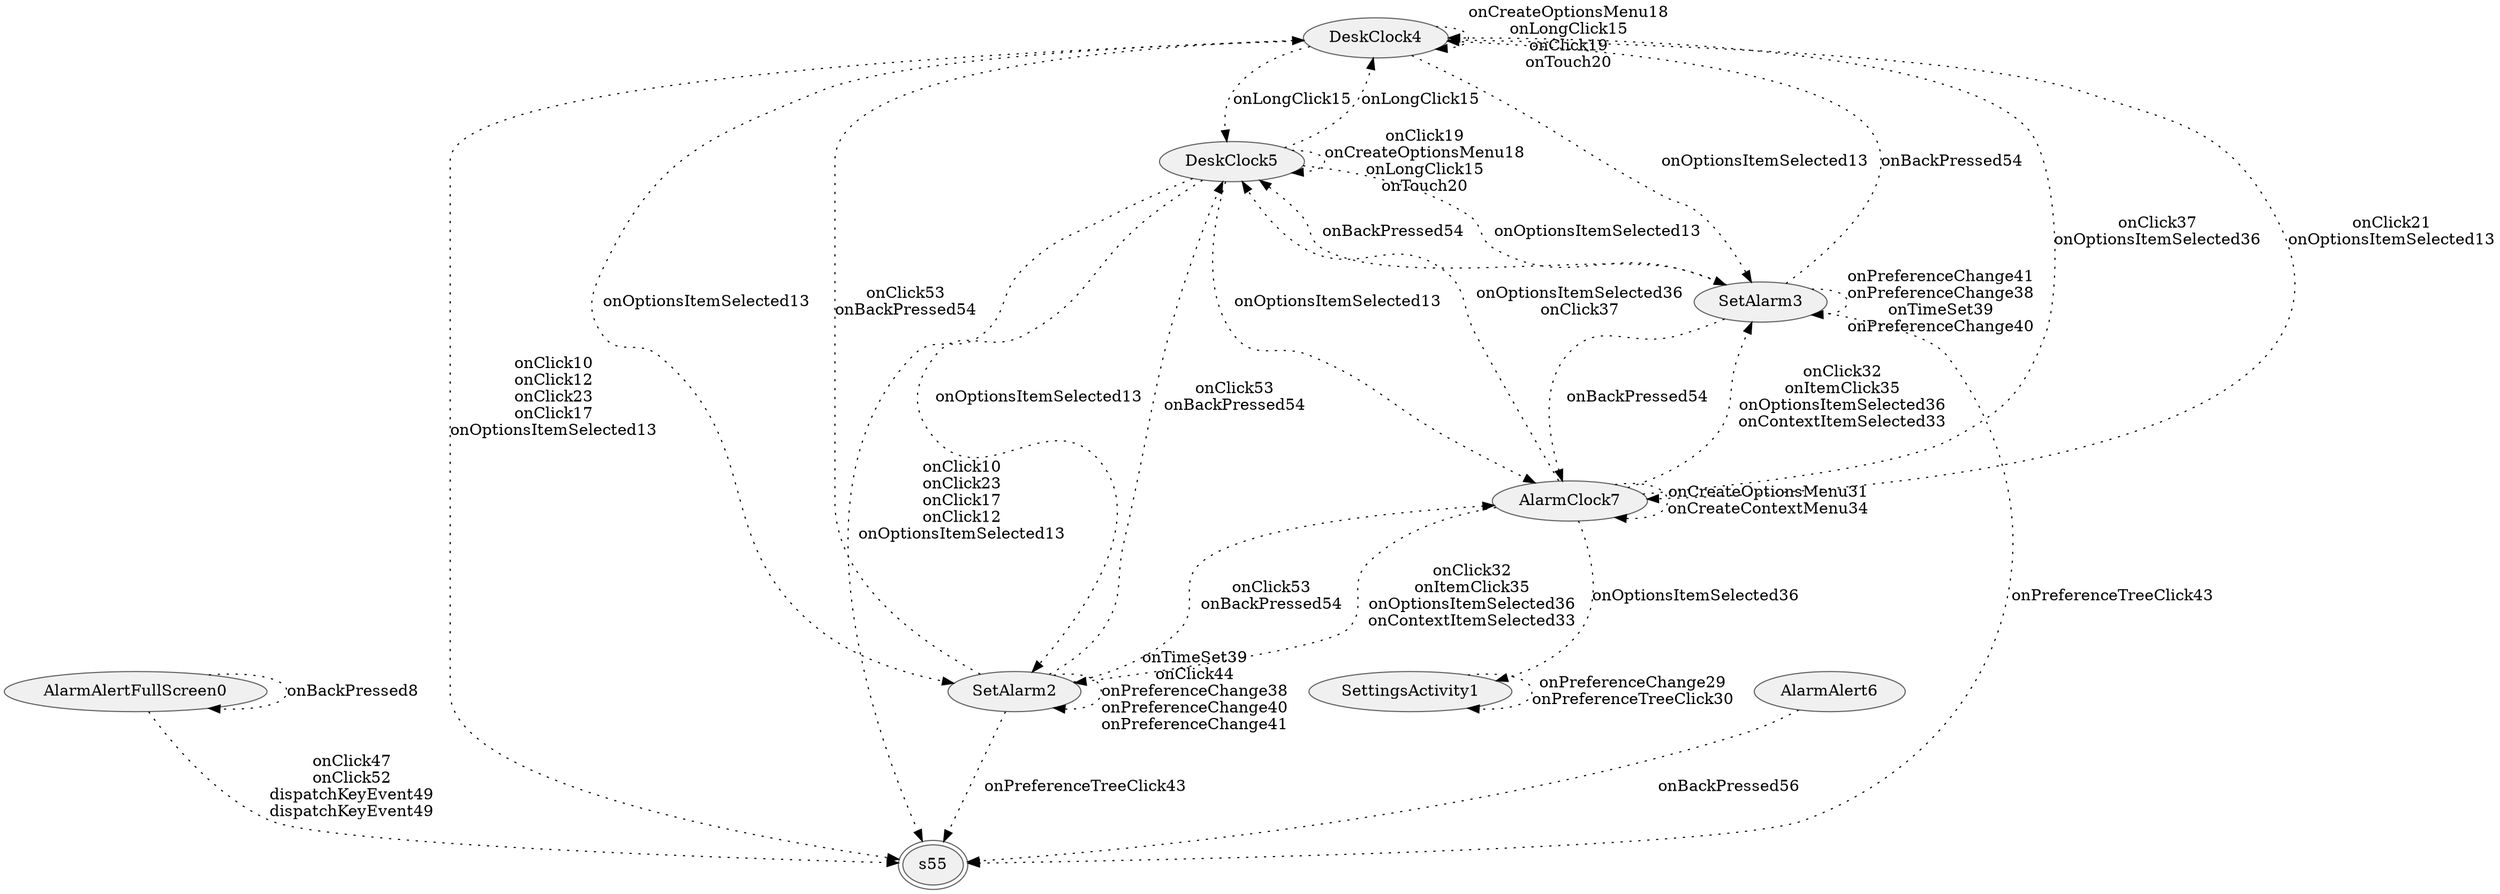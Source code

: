 digraph {
fontname="Helvetica";
node[style="filled,solid", colorscheme=greys3, fillcolor=1, color=3];
AlarmAlertFullScreen0;
DeskClock4;
DeskClock5;
SettingsActivity1;
AlarmClock7;
s55[peripheries=2];
SetAlarm2;
SetAlarm3;
AlarmAlert6;
AlarmAlertFullScreen0 -> AlarmAlertFullScreen0[label="onBackPressed8",style=dotted];
AlarmAlertFullScreen0 -> s55[label="onClick47
onClick52
dispatchKeyEvent49
dispatchKeyEvent49",style=dotted];
DeskClock4 -> DeskClock4[label="onCreateOptionsMenu18
onLongClick15
onClick19
onTouch20",style=dotted];
DeskClock4 -> DeskClock5[label="onLongClick15",style=dotted];
DeskClock4 -> AlarmClock7[label="onClick21
onOptionsItemSelected13",style=dotted];
DeskClock4 -> s55[label="onClick10
onClick12
onClick23
onClick17
onOptionsItemSelected13",style=dotted];
DeskClock4 -> SetAlarm2[label="onOptionsItemSelected13",style=dotted];
DeskClock4 -> SetAlarm3[label="onOptionsItemSelected13",style=dotted];
SettingsActivity1 -> SettingsActivity1[label="onPreferenceChange29
onPreferenceTreeClick30",style=dotted];
DeskClock5 -> DeskClock4[label="onLongClick15",style=dotted];
DeskClock5 -> DeskClock5[label="onClick19
onCreateOptionsMenu18
onLongClick15
onTouch20",style=dotted];
DeskClock5 -> AlarmClock7[label="onOptionsItemSelected13",style=dotted];
DeskClock5 -> s55[label="onClick10
onClick23
onClick17
onClick12
onOptionsItemSelected13",style=dotted];
DeskClock5 -> SetAlarm2[label="onOptionsItemSelected13",style=dotted];
DeskClock5 -> SetAlarm3[label="onOptionsItemSelected13",style=dotted];
AlarmClock7 -> DeskClock4[label="onClick37
onOptionsItemSelected36",style=dotted];
AlarmClock7 -> SettingsActivity1[label="onOptionsItemSelected36",style=dotted];
AlarmClock7 -> DeskClock5[label="onOptionsItemSelected36
onClick37",style=dotted];
AlarmClock7 -> AlarmClock7[label="onCreateOptionsMenu31
onCreateContextMenu34",style=dotted];
AlarmClock7 -> SetAlarm2[label="onClick32
onItemClick35
onOptionsItemSelected36
onContextItemSelected33",style=dotted];
AlarmClock7 -> SetAlarm3[label="onClick32
onItemClick35
onOptionsItemSelected36
onContextItemSelected33",style=dotted];
SetAlarm2 -> DeskClock4[label="onClick53
onBackPressed54",style=dotted];
SetAlarm2 -> DeskClock5[label="onClick53
onBackPressed54",style=dotted];
SetAlarm2 -> AlarmClock7[label="onClick53
onBackPressed54",style=dotted];
SetAlarm2 -> s55[label="onPreferenceTreeClick43",style=dotted];
SetAlarm2 -> SetAlarm2[label="onTimeSet39
onClick44
onPreferenceChange38
onPreferenceChange40
onPreferenceChange41",style=dotted];
SetAlarm3 -> DeskClock4[label="onBackPressed54",style=dotted];
SetAlarm3 -> DeskClock5[label="onBackPressed54",style=dotted];
SetAlarm3 -> AlarmClock7[label="onBackPressed54",style=dotted];
SetAlarm3 -> s55[label="onPreferenceTreeClick43",style=dotted];
SetAlarm3 -> SetAlarm3[label="onPreferenceChange41
onPreferenceChange38
onTimeSet39
onPreferenceChange40",style=dotted];
AlarmAlert6 -> s55[label="onBackPressed56",style=dotted];
}